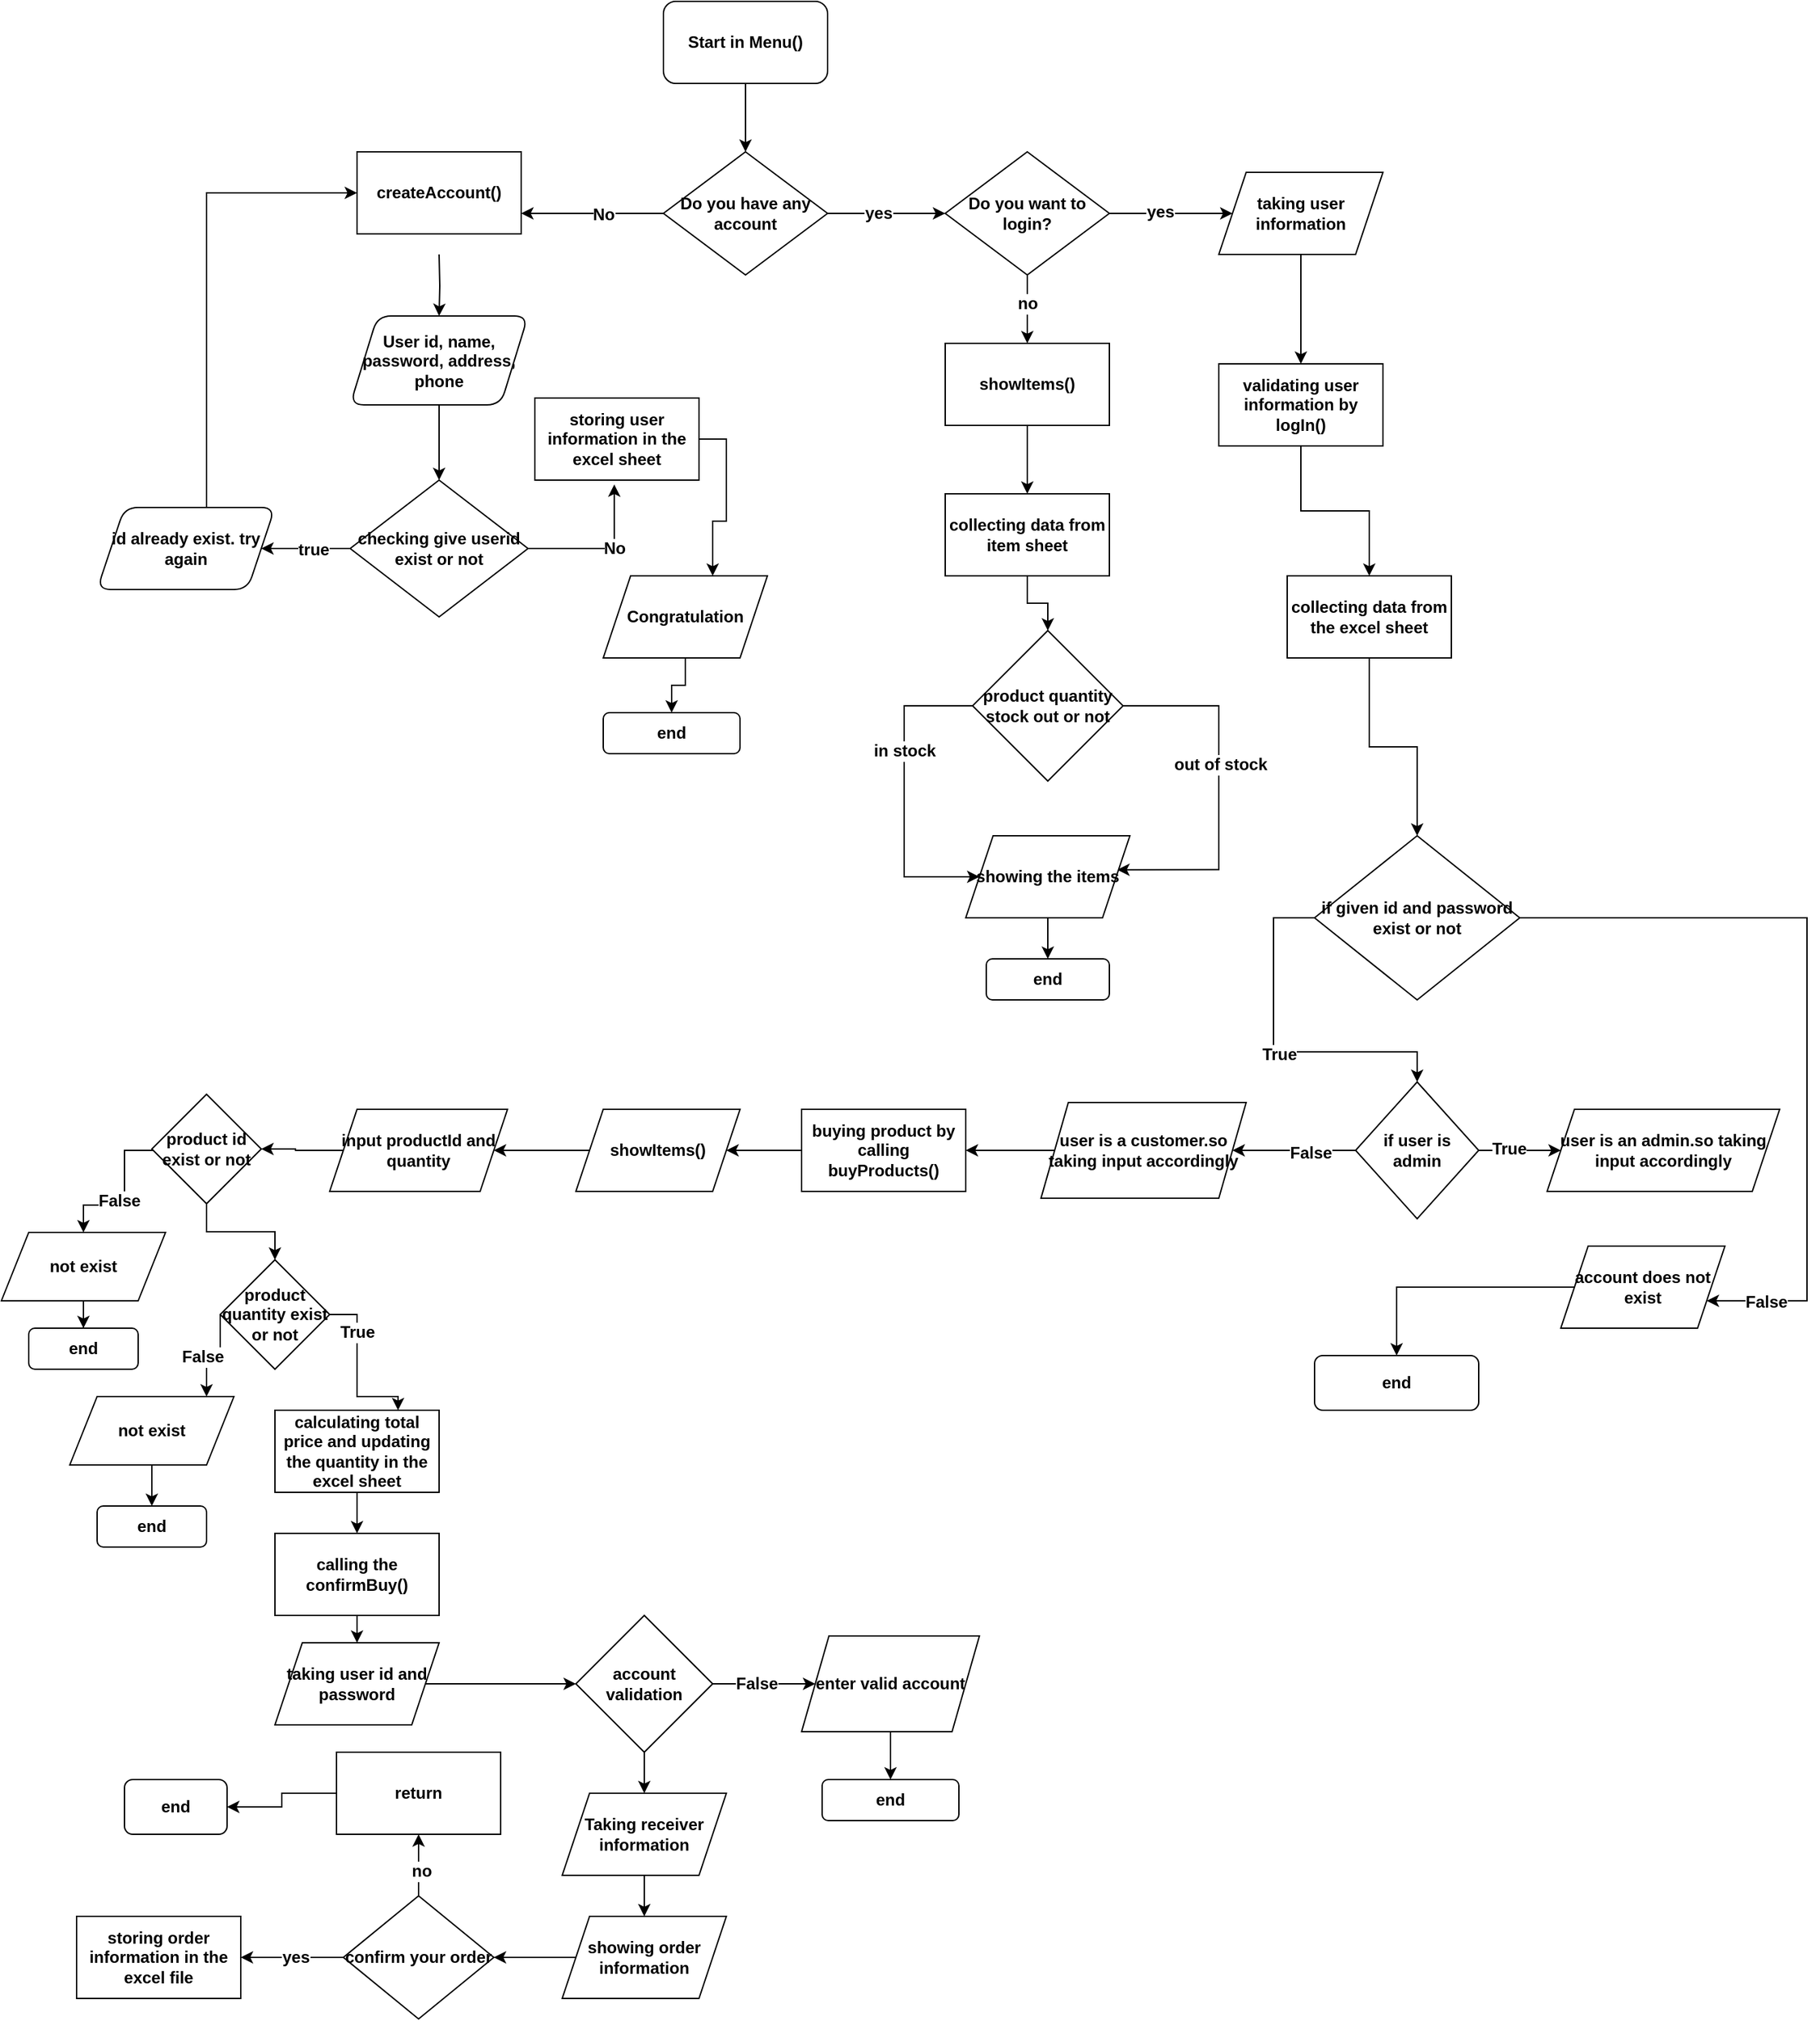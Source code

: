 <mxfile version="15.0.6" type="device" pages="2"><diagram id="9sOyfRlVA1lDXwMHi-Iw" name="Page-1"><mxGraphModel dx="1695" dy="464" grid="1" gridSize="10" guides="1" tooltips="1" connect="1" arrows="1" fold="1" page="1" pageScale="1" pageWidth="827" pageHeight="1169" math="0" shadow="0"><root><mxCell id="0"/><mxCell id="1" parent="0"/><mxCell id="qMzhP7O4vfHxItH_P9jn-2" value="" style="edgeStyle=orthogonalEdgeStyle;rounded=0;orthogonalLoop=1;jettySize=auto;html=1;fontStyle=1;fontSize=12;" parent="1" source="hJlj19PfaLuQHkhO-s_k-1" target="qMzhP7O4vfHxItH_P9jn-1" edge="1"><mxGeometry relative="1" as="geometry"/></mxCell><mxCell id="hJlj19PfaLuQHkhO-s_k-1" value="Start in Menu()" style="rounded=1;whiteSpace=wrap;html=1;fontStyle=1;fontSize=12;" parent="1" vertex="1"><mxGeometry x="354" y="60" width="120" height="60" as="geometry"/></mxCell><mxCell id="qMzhP7O4vfHxItH_P9jn-4" value="" style="edgeStyle=orthogonalEdgeStyle;rounded=0;orthogonalLoop=1;jettySize=auto;html=1;fontStyle=1;fontSize=12;" parent="1" source="qMzhP7O4vfHxItH_P9jn-1" target="qMzhP7O4vfHxItH_P9jn-25" edge="1"><mxGeometry relative="1" as="geometry"><mxPoint x="250" y="100" as="targetPoint"/><Array as="points"><mxPoint x="260" y="215"/><mxPoint x="260" y="215"/></Array></mxGeometry></mxCell><mxCell id="qMzhP7O4vfHxItH_P9jn-5" value="No" style="edgeLabel;html=1;align=center;verticalAlign=middle;resizable=0;points=[];fontStyle=1;fontSize=12;" parent="qMzhP7O4vfHxItH_P9jn-4" vertex="1" connectable="0"><mxGeometry x="-0.151" y="1" relative="1" as="geometry"><mxPoint as="offset"/></mxGeometry></mxCell><mxCell id="qMzhP7O4vfHxItH_P9jn-27" value="" style="edgeStyle=orthogonalEdgeStyle;rounded=0;orthogonalLoop=1;jettySize=auto;html=1;fontStyle=1;fontSize=12;" parent="1" source="qMzhP7O4vfHxItH_P9jn-1" target="qMzhP7O4vfHxItH_P9jn-26" edge="1"><mxGeometry relative="1" as="geometry"/></mxCell><mxCell id="qMzhP7O4vfHxItH_P9jn-31" value="yes" style="edgeLabel;html=1;align=center;verticalAlign=middle;resizable=0;points=[];fontStyle=1;fontSize=12;" parent="qMzhP7O4vfHxItH_P9jn-27" vertex="1" connectable="0"><mxGeometry x="-0.146" relative="1" as="geometry"><mxPoint as="offset"/></mxGeometry></mxCell><mxCell id="qMzhP7O4vfHxItH_P9jn-1" value="Do you have any account" style="rhombus;whiteSpace=wrap;html=1;rounded=0;fontStyle=1;fontSize=12;" parent="1" vertex="1"><mxGeometry x="354" y="170" width="120" height="90" as="geometry"/></mxCell><mxCell id="qMzhP7O4vfHxItH_P9jn-7" value="" style="edgeStyle=orthogonalEdgeStyle;rounded=0;orthogonalLoop=1;jettySize=auto;html=1;fontStyle=1;fontSize=12;" parent="1" target="qMzhP7O4vfHxItH_P9jn-6" edge="1"><mxGeometry relative="1" as="geometry"><mxPoint x="190" y="245" as="sourcePoint"/></mxGeometry></mxCell><mxCell id="qMzhP7O4vfHxItH_P9jn-9" value="" style="edgeStyle=orthogonalEdgeStyle;rounded=0;orthogonalLoop=1;jettySize=auto;html=1;fontStyle=1;fontSize=12;" parent="1" source="qMzhP7O4vfHxItH_P9jn-6" target="qMzhP7O4vfHxItH_P9jn-8" edge="1"><mxGeometry relative="1" as="geometry"/></mxCell><mxCell id="qMzhP7O4vfHxItH_P9jn-6" value="User id, name, password, address,&lt;br style=&quot;font-size: 12px;&quot;&gt;phone" style="shape=parallelogram;perimeter=parallelogramPerimeter;whiteSpace=wrap;html=1;fixedSize=1;rounded=1;fontStyle=1;fontSize=12;" parent="1" vertex="1"><mxGeometry x="125" y="290" width="130" height="65" as="geometry"/></mxCell><mxCell id="qMzhP7O4vfHxItH_P9jn-11" value="" style="edgeStyle=orthogonalEdgeStyle;rounded=0;orthogonalLoop=1;jettySize=auto;html=1;fontStyle=1;fontSize=12;" parent="1" source="qMzhP7O4vfHxItH_P9jn-8" target="qMzhP7O4vfHxItH_P9jn-10" edge="1"><mxGeometry relative="1" as="geometry"/></mxCell><mxCell id="qMzhP7O4vfHxItH_P9jn-13" value="true" style="edgeLabel;html=1;align=center;verticalAlign=middle;resizable=0;points=[];fontStyle=1;fontSize=12;" parent="qMzhP7O4vfHxItH_P9jn-11" vertex="1" connectable="0"><mxGeometry x="-0.174" y="1" relative="1" as="geometry"><mxPoint as="offset"/></mxGeometry></mxCell><mxCell id="qMzhP7O4vfHxItH_P9jn-18" value="" style="edgeStyle=orthogonalEdgeStyle;rounded=0;orthogonalLoop=1;jettySize=auto;html=1;entryX=0.484;entryY=1.053;entryDx=0;entryDy=0;entryPerimeter=0;fontStyle=1;fontSize=12;" parent="1" source="qMzhP7O4vfHxItH_P9jn-8" target="qMzhP7O4vfHxItH_P9jn-17" edge="1"><mxGeometry relative="1" as="geometry"><Array as="points"><mxPoint x="318" y="460"/></Array></mxGeometry></mxCell><mxCell id="qMzhP7O4vfHxItH_P9jn-19" value="No" style="edgeLabel;html=1;align=center;verticalAlign=middle;resizable=0;points=[];fontStyle=1;fontSize=12;" parent="qMzhP7O4vfHxItH_P9jn-18" vertex="1" connectable="0"><mxGeometry x="0.153" relative="1" as="geometry"><mxPoint as="offset"/></mxGeometry></mxCell><mxCell id="qMzhP7O4vfHxItH_P9jn-8" value="checking give userid exist or not" style="rhombus;whiteSpace=wrap;html=1;rounded=0;fontStyle=1;fontSize=12;" parent="1" vertex="1"><mxGeometry x="125" y="410" width="130" height="100" as="geometry"/></mxCell><mxCell id="qMzhP7O4vfHxItH_P9jn-12" style="edgeStyle=orthogonalEdgeStyle;rounded=0;orthogonalLoop=1;jettySize=auto;html=1;entryX=0;entryY=0.5;entryDx=0;entryDy=0;fontStyle=1;fontSize=12;" parent="1" source="qMzhP7O4vfHxItH_P9jn-10" target="qMzhP7O4vfHxItH_P9jn-25" edge="1"><mxGeometry relative="1" as="geometry"><Array as="points"><mxPoint x="20" y="200"/></Array></mxGeometry></mxCell><mxCell id="qMzhP7O4vfHxItH_P9jn-10" value="id already exist. try again" style="shape=parallelogram;perimeter=parallelogramPerimeter;whiteSpace=wrap;html=1;fixedSize=1;rounded=1;fontStyle=1;fontSize=12;" parent="1" vertex="1"><mxGeometry x="-60" y="430" width="130" height="60" as="geometry"/></mxCell><mxCell id="qMzhP7O4vfHxItH_P9jn-21" value="" style="edgeStyle=orthogonalEdgeStyle;rounded=0;orthogonalLoop=1;jettySize=auto;html=1;fontStyle=1;fontSize=12;" parent="1" source="qMzhP7O4vfHxItH_P9jn-17" target="qMzhP7O4vfHxItH_P9jn-20" edge="1"><mxGeometry relative="1" as="geometry"><Array as="points"><mxPoint x="400" y="380"/><mxPoint x="400" y="440"/><mxPoint x="390" y="440"/></Array></mxGeometry></mxCell><mxCell id="qMzhP7O4vfHxItH_P9jn-17" value="storing user information in the excel sheet" style="whiteSpace=wrap;html=1;rounded=0;fontStyle=1;fontSize=12;" parent="1" vertex="1"><mxGeometry x="260" y="350" width="120" height="60" as="geometry"/></mxCell><mxCell id="qMzhP7O4vfHxItH_P9jn-24" value="" style="edgeStyle=orthogonalEdgeStyle;rounded=0;orthogonalLoop=1;jettySize=auto;html=1;fontStyle=1;fontSize=12;" parent="1" source="qMzhP7O4vfHxItH_P9jn-20" target="qMzhP7O4vfHxItH_P9jn-23" edge="1"><mxGeometry relative="1" as="geometry"/></mxCell><mxCell id="qMzhP7O4vfHxItH_P9jn-20" value="Congratulation" style="shape=parallelogram;perimeter=parallelogramPerimeter;whiteSpace=wrap;html=1;fixedSize=1;rounded=0;fontStyle=1;fontSize=12;" parent="1" vertex="1"><mxGeometry x="310" y="480" width="120" height="60" as="geometry"/></mxCell><mxCell id="qMzhP7O4vfHxItH_P9jn-23" value="end" style="rounded=1;whiteSpace=wrap;html=1;fontStyle=1;fontSize=12;" parent="1" vertex="1"><mxGeometry x="310" y="580" width="100" height="30" as="geometry"/></mxCell><mxCell id="qMzhP7O4vfHxItH_P9jn-25" value="&lt;span style=&quot;font-size: 12px;&quot;&gt;createAccount()&lt;/span&gt;" style="rounded=0;whiteSpace=wrap;html=1;fontStyle=1;fontSize=12;" parent="1" vertex="1"><mxGeometry x="130" y="170" width="120" height="60" as="geometry"/></mxCell><mxCell id="qMzhP7O4vfHxItH_P9jn-33" value="" style="edgeStyle=orthogonalEdgeStyle;rounded=0;orthogonalLoop=1;jettySize=auto;html=1;fontStyle=1;fontSize=12;" parent="1" source="qMzhP7O4vfHxItH_P9jn-26" target="qMzhP7O4vfHxItH_P9jn-32" edge="1"><mxGeometry relative="1" as="geometry"><Array as="points"><mxPoint x="620" y="300"/><mxPoint x="620" y="300"/></Array></mxGeometry></mxCell><mxCell id="qMzhP7O4vfHxItH_P9jn-34" value="no" style="edgeLabel;html=1;align=center;verticalAlign=middle;resizable=0;points=[];fontStyle=1;fontSize=12;" parent="qMzhP7O4vfHxItH_P9jn-33" vertex="1" connectable="0"><mxGeometry x="-0.175" relative="1" as="geometry"><mxPoint as="offset"/></mxGeometry></mxCell><mxCell id="qMzhP7O4vfHxItH_P9jn-52" value="" style="edgeStyle=orthogonalEdgeStyle;rounded=0;orthogonalLoop=1;jettySize=auto;html=1;fontStyle=1;fontSize=12;" parent="1" source="qMzhP7O4vfHxItH_P9jn-26" target="qMzhP7O4vfHxItH_P9jn-51" edge="1"><mxGeometry relative="1" as="geometry"/></mxCell><mxCell id="qMzhP7O4vfHxItH_P9jn-53" value="yes" style="edgeLabel;html=1;align=center;verticalAlign=middle;resizable=0;points=[];fontStyle=1;fontSize=12;" parent="qMzhP7O4vfHxItH_P9jn-52" vertex="1" connectable="0"><mxGeometry x="-0.182" y="1" relative="1" as="geometry"><mxPoint as="offset"/></mxGeometry></mxCell><mxCell id="qMzhP7O4vfHxItH_P9jn-26" value="Do you want to login?" style="rhombus;whiteSpace=wrap;html=1;rounded=0;fontStyle=1;fontSize=12;" parent="1" vertex="1"><mxGeometry x="560" y="170" width="120" height="90" as="geometry"/></mxCell><mxCell id="qMzhP7O4vfHxItH_P9jn-36" value="" style="edgeStyle=orthogonalEdgeStyle;rounded=0;orthogonalLoop=1;jettySize=auto;html=1;fontStyle=1;fontSize=12;" parent="1" source="qMzhP7O4vfHxItH_P9jn-32" target="qMzhP7O4vfHxItH_P9jn-35" edge="1"><mxGeometry relative="1" as="geometry"/></mxCell><mxCell id="qMzhP7O4vfHxItH_P9jn-32" value="showItems()" style="whiteSpace=wrap;html=1;rounded=0;fontStyle=1;fontSize=12;" parent="1" vertex="1"><mxGeometry x="560" y="310" width="120" height="60" as="geometry"/></mxCell><mxCell id="qMzhP7O4vfHxItH_P9jn-38" value="" style="edgeStyle=orthogonalEdgeStyle;rounded=0;orthogonalLoop=1;jettySize=auto;html=1;fontStyle=1;fontSize=12;" parent="1" source="qMzhP7O4vfHxItH_P9jn-35" target="qMzhP7O4vfHxItH_P9jn-37" edge="1"><mxGeometry relative="1" as="geometry"/></mxCell><mxCell id="qMzhP7O4vfHxItH_P9jn-35" value="collecting data from item sheet" style="whiteSpace=wrap;html=1;rounded=0;fontStyle=1;fontSize=12;" parent="1" vertex="1"><mxGeometry x="560" y="420" width="120" height="60" as="geometry"/></mxCell><mxCell id="qMzhP7O4vfHxItH_P9jn-41" style="edgeStyle=orthogonalEdgeStyle;rounded=0;orthogonalLoop=1;jettySize=auto;html=1;fontStyle=1;fontSize=12;" parent="1" source="qMzhP7O4vfHxItH_P9jn-37" target="qMzhP7O4vfHxItH_P9jn-39" edge="1"><mxGeometry relative="1" as="geometry"><Array as="points"><mxPoint x="530" y="575"/><mxPoint x="530" y="700"/></Array></mxGeometry></mxCell><mxCell id="qMzhP7O4vfHxItH_P9jn-43" value="in stock" style="edgeLabel;html=1;align=center;verticalAlign=middle;resizable=0;points=[];fontStyle=1;fontSize=12;" parent="qMzhP7O4vfHxItH_P9jn-41" vertex="1" connectable="0"><mxGeometry x="-0.277" relative="1" as="geometry"><mxPoint as="offset"/></mxGeometry></mxCell><mxCell id="qMzhP7O4vfHxItH_P9jn-42" style="edgeStyle=orthogonalEdgeStyle;rounded=0;orthogonalLoop=1;jettySize=auto;html=1;entryX=0.923;entryY=0.414;entryDx=0;entryDy=0;entryPerimeter=0;fontStyle=1;fontSize=12;" parent="1" source="qMzhP7O4vfHxItH_P9jn-37" target="qMzhP7O4vfHxItH_P9jn-39" edge="1"><mxGeometry relative="1" as="geometry"><mxPoint x="700" y="710" as="targetPoint"/><Array as="points"><mxPoint x="760" y="575"/><mxPoint x="760" y="695"/></Array></mxGeometry></mxCell><mxCell id="qMzhP7O4vfHxItH_P9jn-44" value="out of stock" style="edgeLabel;html=1;align=center;verticalAlign=middle;resizable=0;points=[];fontStyle=1;fontSize=12;" parent="qMzhP7O4vfHxItH_P9jn-42" vertex="1" connectable="0"><mxGeometry x="-0.146" y="1" relative="1" as="geometry"><mxPoint as="offset"/></mxGeometry></mxCell><mxCell id="qMzhP7O4vfHxItH_P9jn-37" value="product quantity stock out or not" style="rhombus;whiteSpace=wrap;html=1;rounded=0;fontStyle=1;fontSize=12;" parent="1" vertex="1"><mxGeometry x="580" y="520" width="110" height="110" as="geometry"/></mxCell><mxCell id="qMzhP7O4vfHxItH_P9jn-46" value="" style="edgeStyle=orthogonalEdgeStyle;rounded=0;orthogonalLoop=1;jettySize=auto;html=1;fontStyle=1;fontSize=12;" parent="1" source="qMzhP7O4vfHxItH_P9jn-39" target="qMzhP7O4vfHxItH_P9jn-45" edge="1"><mxGeometry relative="1" as="geometry"/></mxCell><mxCell id="qMzhP7O4vfHxItH_P9jn-39" value="showing the items" style="shape=parallelogram;perimeter=parallelogramPerimeter;whiteSpace=wrap;html=1;fixedSize=1;rounded=0;fontStyle=1;fontSize=12;" parent="1" vertex="1"><mxGeometry x="575" y="670" width="120" height="60" as="geometry"/></mxCell><mxCell id="qMzhP7O4vfHxItH_P9jn-45" value="end" style="rounded=1;whiteSpace=wrap;html=1;fontStyle=1;fontSize=12;" parent="1" vertex="1"><mxGeometry x="590" y="760" width="90" height="30" as="geometry"/></mxCell><mxCell id="qMzhP7O4vfHxItH_P9jn-57" value="" style="edgeStyle=orthogonalEdgeStyle;rounded=0;orthogonalLoop=1;jettySize=auto;html=1;fontStyle=1;fontSize=12;" parent="1" source="qMzhP7O4vfHxItH_P9jn-51" target="qMzhP7O4vfHxItH_P9jn-56" edge="1"><mxGeometry relative="1" as="geometry"/></mxCell><mxCell id="qMzhP7O4vfHxItH_P9jn-51" value="taking user information" style="shape=parallelogram;perimeter=parallelogramPerimeter;whiteSpace=wrap;html=1;fixedSize=1;rounded=0;fontStyle=1;fontSize=12;" parent="1" vertex="1"><mxGeometry x="760" y="185" width="120" height="60" as="geometry"/></mxCell><mxCell id="qMzhP7O4vfHxItH_P9jn-59" value="" style="edgeStyle=orthogonalEdgeStyle;rounded=0;orthogonalLoop=1;jettySize=auto;html=1;fontStyle=1;fontSize=12;" parent="1" source="qMzhP7O4vfHxItH_P9jn-56" target="qMzhP7O4vfHxItH_P9jn-58" edge="1"><mxGeometry relative="1" as="geometry"/></mxCell><mxCell id="qMzhP7O4vfHxItH_P9jn-56" value="validating user information by logIn()" style="whiteSpace=wrap;html=1;rounded=0;fontStyle=1;fontSize=12;" parent="1" vertex="1"><mxGeometry x="760" y="325" width="120" height="60" as="geometry"/></mxCell><mxCell id="qMzhP7O4vfHxItH_P9jn-61" value="" style="edgeStyle=orthogonalEdgeStyle;rounded=0;orthogonalLoop=1;jettySize=auto;html=1;fontStyle=1;fontSize=12;" parent="1" source="qMzhP7O4vfHxItH_P9jn-58" target="qMzhP7O4vfHxItH_P9jn-60" edge="1"><mxGeometry relative="1" as="geometry"/></mxCell><mxCell id="qMzhP7O4vfHxItH_P9jn-58" value="collecting data from the excel sheet" style="rounded=0;whiteSpace=wrap;html=1;fontStyle=1;fontSize=12;" parent="1" vertex="1"><mxGeometry x="810" y="480" width="120" height="60" as="geometry"/></mxCell><mxCell id="qMzhP7O4vfHxItH_P9jn-63" style="edgeStyle=orthogonalEdgeStyle;rounded=0;orthogonalLoop=1;jettySize=auto;html=1;entryX=0.5;entryY=0;entryDx=0;entryDy=0;fontStyle=1;fontSize=12;" parent="1" source="qMzhP7O4vfHxItH_P9jn-60" target="qMzhP7O4vfHxItH_P9jn-71" edge="1"><mxGeometry relative="1" as="geometry"><mxPoint x="905" y="910" as="targetPoint"/><Array as="points"><mxPoint x="800" y="730"/><mxPoint x="800" y="828"/><mxPoint x="905" y="828"/></Array></mxGeometry></mxCell><mxCell id="qMzhP7O4vfHxItH_P9jn-64" value="True" style="edgeLabel;html=1;align=center;verticalAlign=middle;resizable=0;points=[];fontStyle=1;fontSize=12;" parent="qMzhP7O4vfHxItH_P9jn-63" vertex="1" connectable="0"><mxGeometry x="0.035" y="-2" relative="1" as="geometry"><mxPoint as="offset"/></mxGeometry></mxCell><mxCell id="qMzhP7O4vfHxItH_P9jn-82" style="edgeStyle=orthogonalEdgeStyle;rounded=0;orthogonalLoop=1;jettySize=auto;html=1;fontStyle=1;fontSize=12;" parent="1" source="qMzhP7O4vfHxItH_P9jn-60" target="qMzhP7O4vfHxItH_P9jn-79" edge="1"><mxGeometry relative="1" as="geometry"><mxPoint x="1190" y="1010" as="targetPoint"/><Array as="points"><mxPoint x="1190" y="730"/><mxPoint x="1190" y="1010"/></Array></mxGeometry></mxCell><mxCell id="qMzhP7O4vfHxItH_P9jn-83" value="False" style="edgeLabel;html=1;align=center;verticalAlign=middle;resizable=0;points=[];fontStyle=1;fontSize=12;" parent="qMzhP7O4vfHxItH_P9jn-82" vertex="1" connectable="0"><mxGeometry x="0.847" y="1" relative="1" as="geometry"><mxPoint as="offset"/></mxGeometry></mxCell><mxCell id="qMzhP7O4vfHxItH_P9jn-60" value="if given id and password exist or not" style="rhombus;whiteSpace=wrap;html=1;rounded=0;fontStyle=1;fontSize=12;" parent="1" vertex="1"><mxGeometry x="830" y="670" width="150" height="120" as="geometry"/></mxCell><mxCell id="qMzhP7O4vfHxItH_P9jn-74" value="" style="edgeStyle=orthogonalEdgeStyle;rounded=0;orthogonalLoop=1;jettySize=auto;html=1;fontStyle=1;fontSize=12;" parent="1" source="qMzhP7O4vfHxItH_P9jn-71" target="qMzhP7O4vfHxItH_P9jn-73" edge="1"><mxGeometry relative="1" as="geometry"/></mxCell><mxCell id="qMzhP7O4vfHxItH_P9jn-75" value="False" style="edgeLabel;html=1;align=center;verticalAlign=middle;resizable=0;points=[];fontStyle=1;fontSize=12;" parent="qMzhP7O4vfHxItH_P9jn-74" vertex="1" connectable="0"><mxGeometry x="-0.261" y="2" relative="1" as="geometry"><mxPoint as="offset"/></mxGeometry></mxCell><mxCell id="qMzhP7O4vfHxItH_P9jn-77" value="" style="edgeStyle=orthogonalEdgeStyle;rounded=0;orthogonalLoop=1;jettySize=auto;html=1;fontStyle=1;fontSize=12;" parent="1" source="qMzhP7O4vfHxItH_P9jn-71" target="qMzhP7O4vfHxItH_P9jn-76" edge="1"><mxGeometry relative="1" as="geometry"/></mxCell><mxCell id="qMzhP7O4vfHxItH_P9jn-78" value="True" style="edgeLabel;html=1;align=center;verticalAlign=middle;resizable=0;points=[];fontStyle=1;fontSize=12;" parent="qMzhP7O4vfHxItH_P9jn-77" vertex="1" connectable="0"><mxGeometry x="-0.288" y="1" relative="1" as="geometry"><mxPoint as="offset"/></mxGeometry></mxCell><mxCell id="qMzhP7O4vfHxItH_P9jn-71" value="if user is admin" style="rhombus;whiteSpace=wrap;html=1;rounded=0;fontStyle=1;fontSize=12;" parent="1" vertex="1"><mxGeometry x="860" y="850" width="90" height="100" as="geometry"/></mxCell><mxCell id="qMzhP7O4vfHxItH_P9jn-85" value="" style="edgeStyle=orthogonalEdgeStyle;rounded=0;orthogonalLoop=1;jettySize=auto;html=1;fontStyle=1;fontSize=12;" parent="1" source="qMzhP7O4vfHxItH_P9jn-73" target="qMzhP7O4vfHxItH_P9jn-84" edge="1"><mxGeometry relative="1" as="geometry"/></mxCell><mxCell id="qMzhP7O4vfHxItH_P9jn-73" value="user is a customer.so taking input accordingly" style="shape=parallelogram;perimeter=parallelogramPerimeter;whiteSpace=wrap;html=1;fixedSize=1;rounded=0;fontStyle=1;fontSize=12;" parent="1" vertex="1"><mxGeometry x="630" y="865" width="150" height="70" as="geometry"/></mxCell><mxCell id="qMzhP7O4vfHxItH_P9jn-76" value="user is an admin.so taking input accordingly" style="shape=parallelogram;perimeter=parallelogramPerimeter;whiteSpace=wrap;html=1;fixedSize=1;rounded=0;fontStyle=1;fontSize=12;" parent="1" vertex="1"><mxGeometry x="1000" y="870" width="170" height="60" as="geometry"/></mxCell><mxCell id="qMzhP7O4vfHxItH_P9jn-81" value="" style="edgeStyle=orthogonalEdgeStyle;rounded=0;orthogonalLoop=1;jettySize=auto;html=1;fontStyle=1;fontSize=12;" parent="1" source="qMzhP7O4vfHxItH_P9jn-79" target="qMzhP7O4vfHxItH_P9jn-80" edge="1"><mxGeometry relative="1" as="geometry"/></mxCell><mxCell id="qMzhP7O4vfHxItH_P9jn-79" value="account does not exist" style="shape=parallelogram;perimeter=parallelogramPerimeter;whiteSpace=wrap;html=1;fixedSize=1;rounded=0;fontStyle=1;fontSize=12;" parent="1" vertex="1"><mxGeometry x="1010" y="970" width="120" height="60" as="geometry"/></mxCell><mxCell id="qMzhP7O4vfHxItH_P9jn-80" value="end" style="whiteSpace=wrap;html=1;rounded=1;fontStyle=1;fontSize=12;" parent="1" vertex="1"><mxGeometry x="830" y="1050" width="120" height="40" as="geometry"/></mxCell><mxCell id="qMzhP7O4vfHxItH_P9jn-87" value="" style="edgeStyle=orthogonalEdgeStyle;rounded=0;orthogonalLoop=1;jettySize=auto;html=1;fontStyle=1;fontSize=12;" parent="1" source="qMzhP7O4vfHxItH_P9jn-84" target="qMzhP7O4vfHxItH_P9jn-86" edge="1"><mxGeometry relative="1" as="geometry"/></mxCell><mxCell id="qMzhP7O4vfHxItH_P9jn-84" value="buying product by calling buyProducts()" style="rounded=0;whiteSpace=wrap;html=1;fontStyle=1;fontSize=12;" parent="1" vertex="1"><mxGeometry x="455" y="870" width="120" height="60" as="geometry"/></mxCell><mxCell id="qMzhP7O4vfHxItH_P9jn-89" value="" style="edgeStyle=orthogonalEdgeStyle;rounded=0;orthogonalLoop=1;jettySize=auto;html=1;fontStyle=1;fontSize=12;" parent="1" source="qMzhP7O4vfHxItH_P9jn-86" target="qMzhP7O4vfHxItH_P9jn-88" edge="1"><mxGeometry relative="1" as="geometry"/></mxCell><mxCell id="qMzhP7O4vfHxItH_P9jn-86" value="showItems()" style="shape=parallelogram;perimeter=parallelogramPerimeter;whiteSpace=wrap;html=1;fixedSize=1;rounded=0;fontStyle=1;fontSize=12;" parent="1" vertex="1"><mxGeometry x="290" y="870" width="120" height="60" as="geometry"/></mxCell><mxCell id="qMzhP7O4vfHxItH_P9jn-91" value="" style="edgeStyle=orthogonalEdgeStyle;rounded=0;orthogonalLoop=1;jettySize=auto;html=1;fontStyle=1;fontSize=12;" parent="1" source="qMzhP7O4vfHxItH_P9jn-88" target="qMzhP7O4vfHxItH_P9jn-90" edge="1"><mxGeometry relative="1" as="geometry"/></mxCell><mxCell id="qMzhP7O4vfHxItH_P9jn-88" value="input productId and quantity" style="shape=parallelogram;perimeter=parallelogramPerimeter;whiteSpace=wrap;html=1;fixedSize=1;rounded=0;fontStyle=1;fontSize=12;" parent="1" vertex="1"><mxGeometry x="110" y="870" width="130" height="60" as="geometry"/></mxCell><mxCell id="qMzhP7O4vfHxItH_P9jn-93" value="" style="edgeStyle=orthogonalEdgeStyle;rounded=0;orthogonalLoop=1;jettySize=auto;html=1;fontStyle=1;fontSize=12;" parent="1" source="qMzhP7O4vfHxItH_P9jn-90" target="qMzhP7O4vfHxItH_P9jn-92" edge="1"><mxGeometry relative="1" as="geometry"><Array as="points"><mxPoint x="-40" y="900"/><mxPoint x="-40" y="940"/><mxPoint x="-70" y="940"/></Array></mxGeometry></mxCell><mxCell id="qMzhP7O4vfHxItH_P9jn-94" value="False" style="edgeLabel;html=1;align=center;verticalAlign=middle;resizable=0;points=[];fontStyle=1;fontSize=12;" parent="qMzhP7O4vfHxItH_P9jn-93" vertex="1" connectable="0"><mxGeometry x="0.167" y="-3" relative="1" as="geometry"><mxPoint as="offset"/></mxGeometry></mxCell><mxCell id="qMzhP7O4vfHxItH_P9jn-98" value="" style="edgeStyle=orthogonalEdgeStyle;rounded=0;orthogonalLoop=1;jettySize=auto;html=1;fontStyle=1;fontSize=12;" parent="1" source="qMzhP7O4vfHxItH_P9jn-90" target="qMzhP7O4vfHxItH_P9jn-97" edge="1"><mxGeometry relative="1" as="geometry"/></mxCell><mxCell id="qMzhP7O4vfHxItH_P9jn-90" value="product id exist or not" style="rhombus;whiteSpace=wrap;html=1;rounded=0;fontStyle=1;fontSize=12;" parent="1" vertex="1"><mxGeometry x="-20" y="859" width="80" height="80" as="geometry"/></mxCell><mxCell id="qMzhP7O4vfHxItH_P9jn-96" style="edgeStyle=orthogonalEdgeStyle;rounded=0;orthogonalLoop=1;jettySize=auto;html=1;entryX=0.5;entryY=0;entryDx=0;entryDy=0;fontStyle=1;fontSize=12;" parent="1" source="qMzhP7O4vfHxItH_P9jn-92" target="qMzhP7O4vfHxItH_P9jn-95" edge="1"><mxGeometry relative="1" as="geometry"/></mxCell><mxCell id="qMzhP7O4vfHxItH_P9jn-92" value="not exist" style="shape=parallelogram;perimeter=parallelogramPerimeter;whiteSpace=wrap;html=1;fixedSize=1;rounded=0;fontStyle=1;fontSize=12;" parent="1" vertex="1"><mxGeometry x="-130" y="960" width="120" height="50" as="geometry"/></mxCell><mxCell id="qMzhP7O4vfHxItH_P9jn-95" value="end" style="rounded=1;whiteSpace=wrap;html=1;fontStyle=1;fontSize=12;" parent="1" vertex="1"><mxGeometry x="-110" y="1030" width="80" height="30" as="geometry"/></mxCell><mxCell id="qMzhP7O4vfHxItH_P9jn-105" value="" style="edgeStyle=orthogonalEdgeStyle;rounded=0;orthogonalLoop=1;jettySize=auto;html=1;fontStyle=1;fontSize=12;" parent="1" source="qMzhP7O4vfHxItH_P9jn-97" target="qMzhP7O4vfHxItH_P9jn-104" edge="1"><mxGeometry relative="1" as="geometry"><Array as="points"><mxPoint x="130" y="1020"/><mxPoint x="130" y="1080"/><mxPoint x="160" y="1080"/></Array></mxGeometry></mxCell><mxCell id="qMzhP7O4vfHxItH_P9jn-107" value="True" style="edgeLabel;html=1;align=center;verticalAlign=middle;resizable=0;points=[];fontStyle=1;fontSize=12;" parent="qMzhP7O4vfHxItH_P9jn-105" vertex="1" connectable="0"><mxGeometry x="-0.455" relative="1" as="geometry"><mxPoint as="offset"/></mxGeometry></mxCell><mxCell id="qMzhP7O4vfHxItH_P9jn-97" value="product quantity exist or not" style="rhombus;whiteSpace=wrap;html=1;rounded=0;fontStyle=1;fontSize=12;" parent="1" vertex="1"><mxGeometry x="30" y="980" width="80" height="80" as="geometry"/></mxCell><mxCell id="qMzhP7O4vfHxItH_P9jn-99" value="" style="edgeStyle=orthogonalEdgeStyle;rounded=0;orthogonalLoop=1;jettySize=auto;html=1;exitX=0;exitY=0.5;exitDx=0;exitDy=0;fontStyle=1;fontSize=12;" parent="1" source="qMzhP7O4vfHxItH_P9jn-97" target="qMzhP7O4vfHxItH_P9jn-101" edge="1"><mxGeometry relative="1" as="geometry"><mxPoint x="41" y="1050" as="sourcePoint"/><Array as="points"><mxPoint x="30" y="1050"/><mxPoint x="20" y="1050"/><mxPoint x="20" y="1090"/><mxPoint x="-10" y="1090"/></Array></mxGeometry></mxCell><mxCell id="qMzhP7O4vfHxItH_P9jn-100" value="False" style="edgeLabel;html=1;align=center;verticalAlign=middle;resizable=0;points=[];fontStyle=1;fontSize=12;" parent="qMzhP7O4vfHxItH_P9jn-99" vertex="1" connectable="0"><mxGeometry x="0.167" y="-3" relative="1" as="geometry"><mxPoint as="offset"/></mxGeometry></mxCell><mxCell id="qMzhP7O4vfHxItH_P9jn-103" style="edgeStyle=orthogonalEdgeStyle;rounded=0;orthogonalLoop=1;jettySize=auto;html=1;entryX=0.5;entryY=0;entryDx=0;entryDy=0;fontStyle=1;fontSize=12;" parent="1" source="qMzhP7O4vfHxItH_P9jn-101" target="qMzhP7O4vfHxItH_P9jn-102" edge="1"><mxGeometry relative="1" as="geometry"/></mxCell><mxCell id="qMzhP7O4vfHxItH_P9jn-101" value="not exist" style="shape=parallelogram;perimeter=parallelogramPerimeter;whiteSpace=wrap;html=1;fixedSize=1;rounded=0;fontStyle=1;fontSize=12;" parent="1" vertex="1"><mxGeometry x="-80" y="1080" width="120" height="50" as="geometry"/></mxCell><mxCell id="qMzhP7O4vfHxItH_P9jn-102" value="end" style="rounded=1;whiteSpace=wrap;html=1;fontStyle=1;fontSize=12;" parent="1" vertex="1"><mxGeometry x="-60" y="1160" width="80" height="30" as="geometry"/></mxCell><mxCell id="qMzhP7O4vfHxItH_P9jn-109" value="" style="edgeStyle=orthogonalEdgeStyle;rounded=0;orthogonalLoop=1;jettySize=auto;html=1;fontStyle=1;fontSize=12;" parent="1" source="qMzhP7O4vfHxItH_P9jn-104" target="qMzhP7O4vfHxItH_P9jn-108" edge="1"><mxGeometry relative="1" as="geometry"/></mxCell><mxCell id="qMzhP7O4vfHxItH_P9jn-104" value="calculating total price and updating the quantity in the excel sheet" style="rounded=0;whiteSpace=wrap;html=1;fontStyle=1;fontSize=12;" parent="1" vertex="1"><mxGeometry x="70" y="1090" width="120" height="60" as="geometry"/></mxCell><mxCell id="qMzhP7O4vfHxItH_P9jn-111" value="" style="edgeStyle=orthogonalEdgeStyle;rounded=0;orthogonalLoop=1;jettySize=auto;html=1;fontStyle=1;fontSize=12;" parent="1" source="qMzhP7O4vfHxItH_P9jn-108" target="qMzhP7O4vfHxItH_P9jn-110" edge="1"><mxGeometry relative="1" as="geometry"/></mxCell><mxCell id="qMzhP7O4vfHxItH_P9jn-108" value="calling the confirmBuy()" style="whiteSpace=wrap;html=1;rounded=0;fontStyle=1;fontSize=12;" parent="1" vertex="1"><mxGeometry x="70" y="1180" width="120" height="60" as="geometry"/></mxCell><mxCell id="qMzhP7O4vfHxItH_P9jn-113" value="" style="edgeStyle=orthogonalEdgeStyle;rounded=0;orthogonalLoop=1;jettySize=auto;html=1;fontStyle=1;fontSize=12;" parent="1" source="qMzhP7O4vfHxItH_P9jn-110" target="qMzhP7O4vfHxItH_P9jn-112" edge="1"><mxGeometry relative="1" as="geometry"/></mxCell><mxCell id="qMzhP7O4vfHxItH_P9jn-110" value="taking user id and password" style="shape=parallelogram;perimeter=parallelogramPerimeter;whiteSpace=wrap;html=1;fixedSize=1;rounded=0;fontStyle=1;fontSize=12;" parent="1" vertex="1"><mxGeometry x="70" y="1260" width="120" height="60" as="geometry"/></mxCell><mxCell id="qMzhP7O4vfHxItH_P9jn-115" value="" style="edgeStyle=orthogonalEdgeStyle;rounded=0;orthogonalLoop=1;jettySize=auto;html=1;fontStyle=1;fontSize=12;" parent="1" source="qMzhP7O4vfHxItH_P9jn-112" target="qMzhP7O4vfHxItH_P9jn-114" edge="1"><mxGeometry relative="1" as="geometry"><Array as="points"><mxPoint x="430" y="1290"/><mxPoint x="430" y="1290"/></Array></mxGeometry></mxCell><mxCell id="qMzhP7O4vfHxItH_P9jn-118" value="False" style="edgeLabel;html=1;align=center;verticalAlign=middle;resizable=0;points=[];fontStyle=1;fontSize=12;" parent="qMzhP7O4vfHxItH_P9jn-115" vertex="1" connectable="0"><mxGeometry x="-0.153" relative="1" as="geometry"><mxPoint as="offset"/></mxGeometry></mxCell><mxCell id="qMzhP7O4vfHxItH_P9jn-122" value="" style="edgeStyle=orthogonalEdgeStyle;rounded=0;orthogonalLoop=1;jettySize=auto;html=1;fontStyle=1;fontSize=12;" parent="1" source="qMzhP7O4vfHxItH_P9jn-112" target="qMzhP7O4vfHxItH_P9jn-121" edge="1"><mxGeometry relative="1" as="geometry"/></mxCell><mxCell id="qMzhP7O4vfHxItH_P9jn-112" value="account validation" style="rhombus;whiteSpace=wrap;html=1;rounded=0;fontStyle=1;fontSize=12;" parent="1" vertex="1"><mxGeometry x="290" y="1240" width="100" height="100" as="geometry"/></mxCell><mxCell id="qMzhP7O4vfHxItH_P9jn-117" value="" style="edgeStyle=orthogonalEdgeStyle;rounded=0;orthogonalLoop=1;jettySize=auto;html=1;fontStyle=1;fontSize=12;" parent="1" source="qMzhP7O4vfHxItH_P9jn-114" target="qMzhP7O4vfHxItH_P9jn-116" edge="1"><mxGeometry relative="1" as="geometry"/></mxCell><mxCell id="qMzhP7O4vfHxItH_P9jn-114" value="enter valid account" style="shape=parallelogram;perimeter=parallelogramPerimeter;whiteSpace=wrap;html=1;fixedSize=1;rounded=0;fontStyle=1;fontSize=12;" parent="1" vertex="1"><mxGeometry x="455" y="1255" width="130" height="70" as="geometry"/></mxCell><mxCell id="qMzhP7O4vfHxItH_P9jn-116" value="end" style="whiteSpace=wrap;html=1;rounded=1;fontStyle=1;fontSize=12;" parent="1" vertex="1"><mxGeometry x="470" y="1360" width="100" height="30" as="geometry"/></mxCell><mxCell id="qMzhP7O4vfHxItH_P9jn-124" value="" style="edgeStyle=orthogonalEdgeStyle;rounded=0;orthogonalLoop=1;jettySize=auto;html=1;fontStyle=1;fontSize=12;" parent="1" source="qMzhP7O4vfHxItH_P9jn-121" target="qMzhP7O4vfHxItH_P9jn-123" edge="1"><mxGeometry relative="1" as="geometry"/></mxCell><mxCell id="qMzhP7O4vfHxItH_P9jn-121" value="Taking receiver information" style="shape=parallelogram;perimeter=parallelogramPerimeter;whiteSpace=wrap;html=1;fixedSize=1;rounded=0;fontStyle=1;fontSize=12;" parent="1" vertex="1"><mxGeometry x="280" y="1370" width="120" height="60" as="geometry"/></mxCell><mxCell id="qMzhP7O4vfHxItH_P9jn-126" value="" style="edgeStyle=orthogonalEdgeStyle;rounded=0;orthogonalLoop=1;jettySize=auto;html=1;fontStyle=1;fontSize=12;" parent="1" source="qMzhP7O4vfHxItH_P9jn-123" target="qMzhP7O4vfHxItH_P9jn-125" edge="1"><mxGeometry relative="1" as="geometry"/></mxCell><mxCell id="qMzhP7O4vfHxItH_P9jn-123" value="showing order information" style="shape=parallelogram;perimeter=parallelogramPerimeter;whiteSpace=wrap;html=1;fixedSize=1;rounded=0;fontStyle=1;fontSize=12;" parent="1" vertex="1"><mxGeometry x="280" y="1460" width="120" height="60" as="geometry"/></mxCell><mxCell id="qMzhP7O4vfHxItH_P9jn-128" value="" style="edgeStyle=orthogonalEdgeStyle;rounded=0;orthogonalLoop=1;jettySize=auto;html=1;fontStyle=1;fontSize=12;" parent="1" source="qMzhP7O4vfHxItH_P9jn-125" target="qMzhP7O4vfHxItH_P9jn-127" edge="1"><mxGeometry relative="1" as="geometry"/></mxCell><mxCell id="qMzhP7O4vfHxItH_P9jn-129" value="yes" style="edgeLabel;html=1;align=center;verticalAlign=middle;resizable=0;points=[];fontStyle=1;fontSize=12;" parent="qMzhP7O4vfHxItH_P9jn-128" vertex="1" connectable="0"><mxGeometry x="-0.066" relative="1" as="geometry"><mxPoint as="offset"/></mxGeometry></mxCell><mxCell id="qMzhP7O4vfHxItH_P9jn-131" value="" style="edgeStyle=orthogonalEdgeStyle;rounded=0;orthogonalLoop=1;jettySize=auto;html=1;fontStyle=1;fontSize=12;" parent="1" source="qMzhP7O4vfHxItH_P9jn-125" target="qMzhP7O4vfHxItH_P9jn-130" edge="1"><mxGeometry relative="1" as="geometry"/></mxCell><mxCell id="qMzhP7O4vfHxItH_P9jn-132" value="no" style="edgeLabel;html=1;align=center;verticalAlign=middle;resizable=0;points=[];fontStyle=1;fontSize=12;" parent="qMzhP7O4vfHxItH_P9jn-131" vertex="1" connectable="0"><mxGeometry x="-0.211" y="-2" relative="1" as="geometry"><mxPoint as="offset"/></mxGeometry></mxCell><mxCell id="qMzhP7O4vfHxItH_P9jn-125" value="confirm your order" style="rhombus;whiteSpace=wrap;html=1;rounded=0;fontStyle=1;fontSize=12;" parent="1" vertex="1"><mxGeometry x="120" y="1445" width="110" height="90" as="geometry"/></mxCell><mxCell id="qMzhP7O4vfHxItH_P9jn-127" value="storing order information in the excel file" style="rounded=0;whiteSpace=wrap;html=1;fontStyle=1;fontSize=12;" parent="1" vertex="1"><mxGeometry x="-75" y="1460" width="120" height="60" as="geometry"/></mxCell><mxCell id="qMzhP7O4vfHxItH_P9jn-134" value="" style="edgeStyle=orthogonalEdgeStyle;rounded=0;orthogonalLoop=1;jettySize=auto;html=1;fontStyle=1;fontSize=12;" parent="1" source="qMzhP7O4vfHxItH_P9jn-130" target="qMzhP7O4vfHxItH_P9jn-133" edge="1"><mxGeometry relative="1" as="geometry"/></mxCell><mxCell id="qMzhP7O4vfHxItH_P9jn-130" value="return" style="rounded=0;whiteSpace=wrap;html=1;fontStyle=1;fontSize=12;" parent="1" vertex="1"><mxGeometry x="115" y="1340" width="120" height="60" as="geometry"/></mxCell><mxCell id="qMzhP7O4vfHxItH_P9jn-133" value="end" style="rounded=1;whiteSpace=wrap;html=1;fontStyle=1;fontSize=12;" parent="1" vertex="1"><mxGeometry x="-40" y="1360" width="75" height="40" as="geometry"/></mxCell></root></mxGraphModel></diagram><diagram id="vT-MA7Mj9pZno8Xu4RZH" name="Page-2"><mxGraphModel dx="2274" dy="773" grid="1" gridSize="10" guides="1" tooltips="1" connect="1" arrows="1" fold="1" page="1" pageScale="1" pageWidth="827" pageHeight="1169" math="0" shadow="0"><root><mxCell id="69_aH550hCkWRTvKQWex-0"/><mxCell id="69_aH550hCkWRTvKQWex-1" parent="69_aH550hCkWRTvKQWex-0"/><mxCell id="9Uy7GssCdQEMe2X7OZ27-0" value="" style="edgeStyle=orthogonalEdgeStyle;rounded=0;orthogonalLoop=1;jettySize=auto;html=1;fontStyle=1" parent="69_aH550hCkWRTvKQWex-1" source="9Uy7GssCdQEMe2X7OZ27-1" target="9Uy7GssCdQEMe2X7OZ27-4" edge="1"><mxGeometry relative="1" as="geometry"/></mxCell><mxCell id="9Uy7GssCdQEMe2X7OZ27-1" value="collecting data from the excel sheet" style="rounded=0;whiteSpace=wrap;html=1;fontStyle=1" parent="69_aH550hCkWRTvKQWex-1" vertex="1"><mxGeometry x="202" y="150" width="120" height="60" as="geometry"/></mxCell><mxCell id="9Uy7GssCdQEMe2X7OZ27-2" style="edgeStyle=orthogonalEdgeStyle;rounded=0;orthogonalLoop=1;jettySize=auto;html=1;entryX=0.5;entryY=0;entryDx=0;entryDy=0;fontStyle=1" parent="69_aH550hCkWRTvKQWex-1" source="9Uy7GssCdQEMe2X7OZ27-4" target="9Uy7GssCdQEMe2X7OZ27-8" edge="1"><mxGeometry relative="1" as="geometry"><mxPoint x="265" y="580" as="targetPoint"/><Array as="points"><mxPoint x="262" y="400"/><mxPoint x="265" y="400"/><mxPoint x="265" y="420"/></Array></mxGeometry></mxCell><mxCell id="9Uy7GssCdQEMe2X7OZ27-3" value="True" style="edgeLabel;html=1;align=center;verticalAlign=middle;resizable=0;points=[];fontStyle=1" parent="9Uy7GssCdQEMe2X7OZ27-2" vertex="1" connectable="0"><mxGeometry x="0.035" y="-2" relative="1" as="geometry"><mxPoint as="offset"/></mxGeometry></mxCell><mxCell id="9Uy7GssCdQEMe2X7OZ27-4" value="if given id and password exist or not" style="rhombus;whiteSpace=wrap;html=1;rounded=0;fontStyle=1" parent="69_aH550hCkWRTvKQWex-1" vertex="1"><mxGeometry x="187" y="250" width="150" height="120" as="geometry"/></mxCell><mxCell id="9Uy7GssCdQEMe2X7OZ27-6" value="" style="edgeStyle=orthogonalEdgeStyle;rounded=0;orthogonalLoop=1;jettySize=auto;html=1;fontStyle=1" parent="69_aH550hCkWRTvKQWex-1" source="9Uy7GssCdQEMe2X7OZ27-8" target="9Uy7GssCdQEMe2X7OZ27-9" edge="1"><mxGeometry relative="1" as="geometry"/></mxCell><mxCell id="9Uy7GssCdQEMe2X7OZ27-7" value="True" style="edgeLabel;html=1;align=center;verticalAlign=middle;resizable=0;points=[];fontStyle=1" parent="9Uy7GssCdQEMe2X7OZ27-6" vertex="1" connectable="0"><mxGeometry x="-0.288" y="1" relative="1" as="geometry"><mxPoint as="offset"/></mxGeometry></mxCell><mxCell id="3Er9Q25-paU9m8L-XNam-12" value="" style="edgeStyle=orthogonalEdgeStyle;rounded=0;orthogonalLoop=1;jettySize=auto;html=1;entryX=1;entryY=0.5;entryDx=0;entryDy=0;fontStyle=1" parent="69_aH550hCkWRTvKQWex-1" source="9Uy7GssCdQEMe2X7OZ27-8" target="3Er9Q25-paU9m8L-XNam-16" edge="1"><mxGeometry relative="1" as="geometry"><mxPoint x="137" y="480" as="targetPoint"/></mxGeometry></mxCell><mxCell id="3Er9Q25-paU9m8L-XNam-13" value="False" style="edgeLabel;html=1;align=center;verticalAlign=middle;resizable=0;points=[];fontStyle=1" parent="3Er9Q25-paU9m8L-XNam-12" vertex="1" connectable="0"><mxGeometry x="-0.193" y="3" relative="1" as="geometry"><mxPoint as="offset"/></mxGeometry></mxCell><mxCell id="9Uy7GssCdQEMe2X7OZ27-8" value="if user is admin" style="rhombus;whiteSpace=wrap;html=1;rounded=0;fontStyle=1" parent="69_aH550hCkWRTvKQWex-1" vertex="1"><mxGeometry x="217" y="430" width="90" height="100" as="geometry"/></mxCell><mxCell id="3Er9Q25-paU9m8L-XNam-1" value="" style="edgeStyle=orthogonalEdgeStyle;rounded=0;orthogonalLoop=1;jettySize=auto;html=1;fontStyle=1" parent="69_aH550hCkWRTvKQWex-1" source="9Uy7GssCdQEMe2X7OZ27-9" target="3Er9Q25-paU9m8L-XNam-0" edge="1"><mxGeometry relative="1" as="geometry"/></mxCell><mxCell id="9Uy7GssCdQEMe2X7OZ27-9" value="user is an admin.so taking input accordingly" style="shape=parallelogram;perimeter=parallelogramPerimeter;whiteSpace=wrap;html=1;fixedSize=1;rounded=0;fontStyle=1" parent="69_aH550hCkWRTvKQWex-1" vertex="1"><mxGeometry x="370" y="450" width="170" height="60" as="geometry"/></mxCell><mxCell id="3Er9Q25-paU9m8L-XNam-3" value="" style="edgeStyle=orthogonalEdgeStyle;rounded=0;orthogonalLoop=1;jettySize=auto;html=1;fontStyle=1" parent="69_aH550hCkWRTvKQWex-1" source="3Er9Q25-paU9m8L-XNam-0" target="3Er9Q25-paU9m8L-XNam-2" edge="1"><mxGeometry relative="1" as="geometry"/></mxCell><mxCell id="3Er9Q25-paU9m8L-XNam-8" value="input 1" style="edgeLabel;html=1;align=center;verticalAlign=middle;resizable=0;points=[];fontStyle=1" parent="3Er9Q25-paU9m8L-XNam-3" vertex="1" connectable="0"><mxGeometry x="-0.215" y="4" relative="1" as="geometry"><mxPoint as="offset"/></mxGeometry></mxCell><mxCell id="3Er9Q25-paU9m8L-XNam-5" value="" style="edgeStyle=orthogonalEdgeStyle;rounded=0;orthogonalLoop=1;jettySize=auto;html=1;fontStyle=1" parent="69_aH550hCkWRTvKQWex-1" source="3Er9Q25-paU9m8L-XNam-0" target="3Er9Q25-paU9m8L-XNam-4" edge="1"><mxGeometry relative="1" as="geometry"/></mxCell><mxCell id="3Er9Q25-paU9m8L-XNam-9" value="input 2" style="edgeLabel;html=1;align=center;verticalAlign=middle;resizable=0;points=[];fontStyle=1" parent="3Er9Q25-paU9m8L-XNam-5" vertex="1" connectable="0"><mxGeometry x="-0.224" y="-1" relative="1" as="geometry"><mxPoint as="offset"/></mxGeometry></mxCell><mxCell id="3Er9Q25-paU9m8L-XNam-7" value="" style="edgeStyle=orthogonalEdgeStyle;rounded=0;orthogonalLoop=1;jettySize=auto;html=1;fontStyle=1" parent="69_aH550hCkWRTvKQWex-1" source="3Er9Q25-paU9m8L-XNam-0" target="3Er9Q25-paU9m8L-XNam-6" edge="1"><mxGeometry relative="1" as="geometry"/></mxCell><mxCell id="3Er9Q25-paU9m8L-XNam-10" value="input 3" style="edgeLabel;html=1;align=center;verticalAlign=middle;resizable=0;points=[];fontStyle=1" parent="3Er9Q25-paU9m8L-XNam-7" vertex="1" connectable="0"><mxGeometry x="-0.193" y="-1" relative="1" as="geometry"><mxPoint as="offset"/></mxGeometry></mxCell><mxCell id="3Er9Q25-paU9m8L-XNam-0" value="user input 1 to 3" style="rhombus;whiteSpace=wrap;html=1;rounded=0;fontStyle=1" parent="69_aH550hCkWRTvKQWex-1" vertex="1"><mxGeometry x="392" y="570" width="126" height="120" as="geometry"/></mxCell><mxCell id="tbGK6bJTZJ7INTzml_Pn-1" value="" style="edgeStyle=orthogonalEdgeStyle;rounded=0;orthogonalLoop=1;jettySize=auto;html=1;fontSize=12;fontStyle=1" edge="1" parent="69_aH550hCkWRTvKQWex-1" source="3Er9Q25-paU9m8L-XNam-2" target="tbGK6bJTZJ7INTzml_Pn-0"><mxGeometry relative="1" as="geometry"/></mxCell><mxCell id="3Er9Q25-paU9m8L-XNam-2" value="writeItems()" style="rounded=0;whiteSpace=wrap;html=1;fontStyle=1" parent="69_aH550hCkWRTvKQWex-1" vertex="1"><mxGeometry x="160" y="600" width="120" height="60" as="geometry"/></mxCell><mxCell id="tbGK6bJTZJ7INTzml_Pn-46" value="" style="edgeStyle=orthogonalEdgeStyle;rounded=0;orthogonalLoop=1;jettySize=auto;html=1;fontSize=12;" edge="1" parent="69_aH550hCkWRTvKQWex-1" source="3Er9Q25-paU9m8L-XNam-4" target="tbGK6bJTZJ7INTzml_Pn-45"><mxGeometry relative="1" as="geometry"/></mxCell><mxCell id="3Er9Q25-paU9m8L-XNam-4" value="updateItems()" style="whiteSpace=wrap;html=1;rounded=0;fontStyle=1" parent="69_aH550hCkWRTvKQWex-1" vertex="1"><mxGeometry x="600" y="600" width="120" height="60" as="geometry"/></mxCell><mxCell id="tbGK6bJTZJ7INTzml_Pn-28" value="" style="edgeStyle=orthogonalEdgeStyle;rounded=0;orthogonalLoop=1;jettySize=auto;html=1;fontSize=12;fontStyle=1" edge="1" parent="69_aH550hCkWRTvKQWex-1" source="3Er9Q25-paU9m8L-XNam-6" target="tbGK6bJTZJ7INTzml_Pn-27"><mxGeometry relative="1" as="geometry"><Array as="points"><mxPoint x="350" y="820"/></Array></mxGeometry></mxCell><mxCell id="3Er9Q25-paU9m8L-XNam-6" value="deleteItems()" style="whiteSpace=wrap;html=1;rounded=0;fontStyle=1" parent="69_aH550hCkWRTvKQWex-1" vertex="1"><mxGeometry x="395" y="790" width="120" height="60" as="geometry"/></mxCell><mxCell id="3Er9Q25-paU9m8L-XNam-16" value="&lt;span style=&quot;font-family: &amp;quot;helvetica&amp;quot;&quot;&gt;user is a customer.so taking input accordingly&lt;/span&gt;" style="shape=parallelogram;perimeter=parallelogramPerimeter;whiteSpace=wrap;html=1;fixedSize=1;rounded=0;fontStyle=1" parent="69_aH550hCkWRTvKQWex-1" vertex="1"><mxGeometry x="-30" y="450" width="170" height="60" as="geometry"/></mxCell><mxCell id="tbGK6bJTZJ7INTzml_Pn-3" value="" style="edgeStyle=orthogonalEdgeStyle;rounded=0;orthogonalLoop=1;jettySize=auto;html=1;fontSize=12;fontStyle=1" edge="1" parent="69_aH550hCkWRTvKQWex-1" source="tbGK6bJTZJ7INTzml_Pn-0" target="tbGK6bJTZJ7INTzml_Pn-2"><mxGeometry relative="1" as="geometry"/></mxCell><mxCell id="tbGK6bJTZJ7INTzml_Pn-0" value="showing items table" style="shape=parallelogram;perimeter=parallelogramPerimeter;whiteSpace=wrap;html=1;fixedSize=1;rounded=0;fontStyle=1" vertex="1" parent="69_aH550hCkWRTvKQWex-1"><mxGeometry x="-30" y="600" width="130" height="60" as="geometry"/></mxCell><mxCell id="tbGK6bJTZJ7INTzml_Pn-5" value="" style="edgeStyle=orthogonalEdgeStyle;rounded=0;orthogonalLoop=1;jettySize=auto;html=1;fontSize=12;fontStyle=1" edge="1" parent="69_aH550hCkWRTvKQWex-1" source="tbGK6bJTZJ7INTzml_Pn-2" target="tbGK6bJTZJ7INTzml_Pn-4"><mxGeometry relative="1" as="geometry"/></mxCell><mxCell id="tbGK6bJTZJ7INTzml_Pn-2" value="creating unique product id" style="rounded=0;whiteSpace=wrap;html=1;fontStyle=1" vertex="1" parent="69_aH550hCkWRTvKQWex-1"><mxGeometry x="-180" y="600" width="110" height="60" as="geometry"/></mxCell><mxCell id="tbGK6bJTZJ7INTzml_Pn-7" value="" style="edgeStyle=orthogonalEdgeStyle;rounded=0;orthogonalLoop=1;jettySize=auto;html=1;fontSize=12;fontStyle=1" edge="1" parent="69_aH550hCkWRTvKQWex-1" source="tbGK6bJTZJ7INTzml_Pn-4" target="tbGK6bJTZJ7INTzml_Pn-6"><mxGeometry relative="1" as="geometry"/></mxCell><mxCell id="tbGK6bJTZJ7INTzml_Pn-4" value="input product name" style="shape=parallelogram;perimeter=parallelogramPerimeter;whiteSpace=wrap;html=1;fixedSize=1;rounded=0;fontStyle=1" vertex="1" parent="69_aH550hCkWRTvKQWex-1"><mxGeometry x="-330" y="600" width="120" height="60" as="geometry"/></mxCell><mxCell id="tbGK6bJTZJ7INTzml_Pn-9" value="" style="edgeStyle=orthogonalEdgeStyle;rounded=0;orthogonalLoop=1;jettySize=auto;html=1;fontSize=12;fontStyle=1" edge="1" parent="69_aH550hCkWRTvKQWex-1" source="tbGK6bJTZJ7INTzml_Pn-6" target="tbGK6bJTZJ7INTzml_Pn-8"><mxGeometry relative="1" as="geometry"/></mxCell><mxCell id="tbGK6bJTZJ7INTzml_Pn-12" value="True" style="edgeLabel;html=1;align=center;verticalAlign=middle;resizable=0;points=[];fontSize=12;fontStyle=1" vertex="1" connectable="0" parent="tbGK6bJTZJ7INTzml_Pn-9"><mxGeometry x="-0.272" y="2" relative="1" as="geometry"><mxPoint as="offset"/></mxGeometry></mxCell><mxCell id="tbGK6bJTZJ7INTzml_Pn-14" value="" style="edgeStyle=orthogonalEdgeStyle;rounded=0;orthogonalLoop=1;jettySize=auto;html=1;fontSize=12;fontStyle=1" edge="1" parent="69_aH550hCkWRTvKQWex-1" source="tbGK6bJTZJ7INTzml_Pn-6" target="tbGK6bJTZJ7INTzml_Pn-13"><mxGeometry relative="1" as="geometry"/></mxCell><mxCell id="tbGK6bJTZJ7INTzml_Pn-15" value="False" style="edgeLabel;html=1;align=center;verticalAlign=middle;resizable=0;points=[];fontSize=12;fontStyle=1" vertex="1" connectable="0" parent="tbGK6bJTZJ7INTzml_Pn-14"><mxGeometry x="-0.267" y="2" relative="1" as="geometry"><mxPoint as="offset"/></mxGeometry></mxCell><mxCell id="tbGK6bJTZJ7INTzml_Pn-6" value="checking product already exist or not" style="rhombus;whiteSpace=wrap;html=1;rounded=0;fontStyle=1" vertex="1" parent="69_aH550hCkWRTvKQWex-1"><mxGeometry x="-310" y="730" width="120" height="100" as="geometry"/></mxCell><mxCell id="tbGK6bJTZJ7INTzml_Pn-11" value="" style="edgeStyle=orthogonalEdgeStyle;rounded=0;orthogonalLoop=1;jettySize=auto;html=1;fontSize=12;fontStyle=1" edge="1" parent="69_aH550hCkWRTvKQWex-1" source="tbGK6bJTZJ7INTzml_Pn-8" target="tbGK6bJTZJ7INTzml_Pn-10"><mxGeometry relative="1" as="geometry"/></mxCell><mxCell id="tbGK6bJTZJ7INTzml_Pn-8" value="&lt;div style=&quot;text-align: justify&quot;&gt;&lt;span&gt;product already exist&lt;/span&gt;&lt;/div&gt;" style="shape=parallelogram;perimeter=parallelogramPerimeter;whiteSpace=wrap;html=1;fixedSize=1;rounded=0;align=center;fontStyle=1" vertex="1" parent="69_aH550hCkWRTvKQWex-1"><mxGeometry x="-510" y="750" width="130" height="60" as="geometry"/></mxCell><mxCell id="tbGK6bJTZJ7INTzml_Pn-10" value="end" style="whiteSpace=wrap;html=1;rounded=1;fontStyle=1" vertex="1" parent="69_aH550hCkWRTvKQWex-1"><mxGeometry x="-505" y="840" width="105" height="30" as="geometry"/></mxCell><mxCell id="tbGK6bJTZJ7INTzml_Pn-17" value="" style="edgeStyle=orthogonalEdgeStyle;rounded=0;orthogonalLoop=1;jettySize=auto;html=1;fontSize=12;fontStyle=1" edge="1" parent="69_aH550hCkWRTvKQWex-1" source="tbGK6bJTZJ7INTzml_Pn-13" target="tbGK6bJTZJ7INTzml_Pn-16"><mxGeometry relative="1" as="geometry"/></mxCell><mxCell id="tbGK6bJTZJ7INTzml_Pn-13" value="entering product other information" style="shape=parallelogram;perimeter=parallelogramPerimeter;whiteSpace=wrap;html=1;fixedSize=1;rounded=0;fontStyle=1" vertex="1" parent="69_aH550hCkWRTvKQWex-1"><mxGeometry x="-130" y="750" width="140" height="60" as="geometry"/></mxCell><mxCell id="tbGK6bJTZJ7INTzml_Pn-19" value="" style="edgeStyle=orthogonalEdgeStyle;rounded=0;orthogonalLoop=1;jettySize=auto;html=1;fontSize=12;fontStyle=1" edge="1" parent="69_aH550hCkWRTvKQWex-1" source="tbGK6bJTZJ7INTzml_Pn-16" target="tbGK6bJTZJ7INTzml_Pn-18"><mxGeometry relative="1" as="geometry"/></mxCell><mxCell id="tbGK6bJTZJ7INTzml_Pn-16" value="storing all data in the excel sheet" style="whiteSpace=wrap;html=1;rounded=0;fontStyle=1" vertex="1" parent="69_aH550hCkWRTvKQWex-1"><mxGeometry x="-120" y="840" width="120" height="60" as="geometry"/></mxCell><mxCell id="tbGK6bJTZJ7INTzml_Pn-21" value="" style="edgeStyle=orthogonalEdgeStyle;rounded=0;orthogonalLoop=1;jettySize=auto;html=1;fontSize=12;entryX=1;entryY=0.75;entryDx=0;entryDy=0;fontStyle=1" edge="1" parent="69_aH550hCkWRTvKQWex-1" source="tbGK6bJTZJ7INTzml_Pn-18" target="tbGK6bJTZJ7INTzml_Pn-25"><mxGeometry relative="1" as="geometry"><mxPoint x="-400" y="920" as="targetPoint"/></mxGeometry></mxCell><mxCell id="tbGK6bJTZJ7INTzml_Pn-22" value="No" style="edgeLabel;html=1;align=center;verticalAlign=middle;resizable=0;points=[];fontSize=12;fontStyle=1" vertex="1" connectable="0" parent="tbGK6bJTZJ7INTzml_Pn-21"><mxGeometry x="-0.254" y="1" relative="1" as="geometry"><mxPoint as="offset"/></mxGeometry></mxCell><mxCell id="tbGK6bJTZJ7INTzml_Pn-23" style="edgeStyle=orthogonalEdgeStyle;rounded=0;orthogonalLoop=1;jettySize=auto;html=1;fontSize=12;fontStyle=1" edge="1" parent="69_aH550hCkWRTvKQWex-1" source="tbGK6bJTZJ7INTzml_Pn-18"><mxGeometry relative="1" as="geometry"><mxPoint x="180" y="660" as="targetPoint"/><Array as="points"><mxPoint x="-250" y="960"/><mxPoint x="180" y="960"/><mxPoint x="180" y="660"/></Array></mxGeometry></mxCell><mxCell id="tbGK6bJTZJ7INTzml_Pn-24" value="Yes" style="edgeLabel;html=1;align=center;verticalAlign=middle;resizable=0;points=[];fontSize=12;fontStyle=1" vertex="1" connectable="0" parent="tbGK6bJTZJ7INTzml_Pn-23"><mxGeometry x="-0.45" y="-1" relative="1" as="geometry"><mxPoint as="offset"/></mxGeometry></mxCell><mxCell id="tbGK6bJTZJ7INTzml_Pn-18" value="do you want to add more items?" style="rhombus;whiteSpace=wrap;html=1;rounded=0;fontStyle=1" vertex="1" parent="69_aH550hCkWRTvKQWex-1"><mxGeometry x="-310" y="840" width="120" height="100" as="geometry"/></mxCell><mxCell id="tbGK6bJTZJ7INTzml_Pn-26" style="edgeStyle=orthogonalEdgeStyle;rounded=0;orthogonalLoop=1;jettySize=auto;html=1;entryX=0.381;entryY=1.067;entryDx=0;entryDy=0;entryPerimeter=0;fontSize=12;fontStyle=1" edge="1" parent="69_aH550hCkWRTvKQWex-1" source="tbGK6bJTZJ7INTzml_Pn-25" target="tbGK6bJTZJ7INTzml_Pn-10"><mxGeometry relative="1" as="geometry"/></mxCell><mxCell id="tbGK6bJTZJ7INTzml_Pn-25" value="showing items table" style="shape=parallelogram;perimeter=parallelogramPerimeter;whiteSpace=wrap;html=1;fixedSize=1;rounded=1;fontSize=12;fontStyle=1" vertex="1" parent="69_aH550hCkWRTvKQWex-1"><mxGeometry x="-540" y="920" width="120" height="60" as="geometry"/></mxCell><mxCell id="tbGK6bJTZJ7INTzml_Pn-32" value="" style="edgeStyle=orthogonalEdgeStyle;rounded=0;orthogonalLoop=1;jettySize=auto;html=1;fontSize=12;fontStyle=1" edge="1" parent="69_aH550hCkWRTvKQWex-1" source="tbGK6bJTZJ7INTzml_Pn-27" target="tbGK6bJTZJ7INTzml_Pn-31"><mxGeometry relative="1" as="geometry"><Array as="points"><mxPoint x="262" y="720"/></Array></mxGeometry></mxCell><mxCell id="tbGK6bJTZJ7INTzml_Pn-27" value="showing item table" style="shape=parallelogram;perimeter=parallelogramPerimeter;whiteSpace=wrap;html=1;fixedSize=1;rounded=0;fontStyle=1" vertex="1" parent="69_aH550hCkWRTvKQWex-1"><mxGeometry x="290" y="690" width="120" height="60" as="geometry"/></mxCell><mxCell id="tbGK6bJTZJ7INTzml_Pn-34" value="" style="edgeStyle=orthogonalEdgeStyle;rounded=0;orthogonalLoop=1;jettySize=auto;html=1;fontSize=12;fontStyle=1" edge="1" parent="69_aH550hCkWRTvKQWex-1" source="tbGK6bJTZJ7INTzml_Pn-31" target="tbGK6bJTZJ7INTzml_Pn-33"><mxGeometry relative="1" as="geometry"/></mxCell><mxCell id="tbGK6bJTZJ7INTzml_Pn-31" value="enter the product id" style="shape=parallelogram;perimeter=parallelogramPerimeter;whiteSpace=wrap;html=1;fixedSize=1;rounded=0;fontStyle=1" vertex="1" parent="69_aH550hCkWRTvKQWex-1"><mxGeometry x="202" y="800" width="120" height="60" as="geometry"/></mxCell><mxCell id="tbGK6bJTZJ7INTzml_Pn-36" value="" style="edgeStyle=orthogonalEdgeStyle;rounded=0;orthogonalLoop=1;jettySize=auto;html=1;fontSize=12;fontStyle=1" edge="1" parent="69_aH550hCkWRTvKQWex-1" source="tbGK6bJTZJ7INTzml_Pn-33" target="tbGK6bJTZJ7INTzml_Pn-35"><mxGeometry relative="1" as="geometry"/></mxCell><mxCell id="tbGK6bJTZJ7INTzml_Pn-33" value="finding the product's row. and delete the whole row by sheet.delete_row(). after that saving the update" style="rounded=0;whiteSpace=wrap;html=1;fontStyle=1" vertex="1" parent="69_aH550hCkWRTvKQWex-1"><mxGeometry x="193" y="890" width="138" height="80" as="geometry"/></mxCell><mxCell id="tbGK6bJTZJ7INTzml_Pn-40" value="" style="edgeStyle=orthogonalEdgeStyle;rounded=0;orthogonalLoop=1;jettySize=auto;html=1;fontSize=12;fontStyle=1" edge="1" parent="69_aH550hCkWRTvKQWex-1" source="tbGK6bJTZJ7INTzml_Pn-35" target="tbGK6bJTZJ7INTzml_Pn-39"><mxGeometry relative="1" as="geometry"/></mxCell><mxCell id="tbGK6bJTZJ7INTzml_Pn-35" value="showing item table" style="shape=parallelogram;perimeter=parallelogramPerimeter;whiteSpace=wrap;html=1;fixedSize=1;rounded=0;fontStyle=1" vertex="1" parent="69_aH550hCkWRTvKQWex-1"><mxGeometry x="202" y="990" width="120" height="60" as="geometry"/></mxCell><mxCell id="tbGK6bJTZJ7INTzml_Pn-41" style="edgeStyle=orthogonalEdgeStyle;rounded=0;orthogonalLoop=1;jettySize=auto;html=1;fontSize=12;fontStyle=1" edge="1" parent="69_aH550hCkWRTvKQWex-1" source="tbGK6bJTZJ7INTzml_Pn-39" target="3Er9Q25-paU9m8L-XNam-6"><mxGeometry relative="1" as="geometry"/></mxCell><mxCell id="tbGK6bJTZJ7INTzml_Pn-42" value="yes" style="edgeLabel;html=1;align=center;verticalAlign=middle;resizable=0;points=[];fontSize=12;fontStyle=1" vertex="1" connectable="0" parent="tbGK6bJTZJ7INTzml_Pn-41"><mxGeometry x="-0.604" relative="1" as="geometry"><mxPoint as="offset"/></mxGeometry></mxCell><mxCell id="tbGK6bJTZJ7INTzml_Pn-44" value="" style="edgeStyle=orthogonalEdgeStyle;rounded=0;orthogonalLoop=1;jettySize=auto;html=1;fontSize=12;fontStyle=1" edge="1" parent="69_aH550hCkWRTvKQWex-1" source="tbGK6bJTZJ7INTzml_Pn-39" target="tbGK6bJTZJ7INTzml_Pn-43"><mxGeometry relative="1" as="geometry"/></mxCell><mxCell id="tbGK6bJTZJ7INTzml_Pn-39" value="Do you want delete more item?" style="rhombus;whiteSpace=wrap;html=1;rounded=0;fontStyle=1" vertex="1" parent="69_aH550hCkWRTvKQWex-1"><mxGeometry x="223" y="1079" width="78" height="90" as="geometry"/></mxCell><mxCell id="tbGK6bJTZJ7INTzml_Pn-43" value="end" style="rounded=1;whiteSpace=wrap;html=1;fontStyle=1" vertex="1" parent="69_aH550hCkWRTvKQWex-1"><mxGeometry x="127" y="1111" width="66" height="26" as="geometry"/></mxCell><mxCell id="tbGK6bJTZJ7INTzml_Pn-48" value="" style="edgeStyle=orthogonalEdgeStyle;rounded=0;orthogonalLoop=1;jettySize=auto;html=1;fontSize=12;" edge="1" parent="69_aH550hCkWRTvKQWex-1" source="tbGK6bJTZJ7INTzml_Pn-45" target="tbGK6bJTZJ7INTzml_Pn-47"><mxGeometry relative="1" as="geometry"/></mxCell><mxCell id="tbGK6bJTZJ7INTzml_Pn-45" value="appending all product id in a list" style="rounded=0;whiteSpace=wrap;html=1;fontStyle=1;" vertex="1" parent="69_aH550hCkWRTvKQWex-1"><mxGeometry x="600" y="690" width="120" height="60" as="geometry"/></mxCell><mxCell id="tbGK6bJTZJ7INTzml_Pn-50" value="" style="edgeStyle=orthogonalEdgeStyle;rounded=0;orthogonalLoop=1;jettySize=auto;html=1;fontSize=12;" edge="1" parent="69_aH550hCkWRTvKQWex-1" source="tbGK6bJTZJ7INTzml_Pn-47" target="tbGK6bJTZJ7INTzml_Pn-49"><mxGeometry relative="1" as="geometry"/></mxCell><mxCell id="tbGK6bJTZJ7INTzml_Pn-47" value="showing item table" style="shape=parallelogram;perimeter=parallelogramPerimeter;whiteSpace=wrap;html=1;fixedSize=1;rounded=0;fontStyle=1;" vertex="1" parent="69_aH550hCkWRTvKQWex-1"><mxGeometry x="600" y="770" width="120" height="60" as="geometry"/></mxCell><mxCell id="tbGK6bJTZJ7INTzml_Pn-52" value="" style="edgeStyle=orthogonalEdgeStyle;rounded=0;orthogonalLoop=1;jettySize=auto;html=1;fontSize=12;" edge="1" parent="69_aH550hCkWRTvKQWex-1" source="tbGK6bJTZJ7INTzml_Pn-49" target="tbGK6bJTZJ7INTzml_Pn-51"><mxGeometry relative="1" as="geometry"/></mxCell><mxCell id="tbGK6bJTZJ7INTzml_Pn-49" value="entering updated information about the product" style="shape=parallelogram;perimeter=parallelogramPerimeter;whiteSpace=wrap;html=1;fixedSize=1;rounded=0;fontStyle=1;" vertex="1" parent="69_aH550hCkWRTvKQWex-1"><mxGeometry x="570" y="850" width="150" height="60" as="geometry"/></mxCell><mxCell id="tbGK6bJTZJ7INTzml_Pn-54" value="" style="edgeStyle=orthogonalEdgeStyle;rounded=0;orthogonalLoop=1;jettySize=auto;html=1;fontSize=12;" edge="1" parent="69_aH550hCkWRTvKQWex-1" source="tbGK6bJTZJ7INTzml_Pn-51" target="tbGK6bJTZJ7INTzml_Pn-53"><mxGeometry relative="1" as="geometry"/></mxCell><mxCell id="tbGK6bJTZJ7INTzml_Pn-51" value="saving the update" style="rounded=0;whiteSpace=wrap;html=1;fontStyle=1;" vertex="1" parent="69_aH550hCkWRTvKQWex-1"><mxGeometry x="585" y="940" width="120" height="60" as="geometry"/></mxCell><mxCell id="tbGK6bJTZJ7INTzml_Pn-55" style="edgeStyle=orthogonalEdgeStyle;rounded=0;orthogonalLoop=1;jettySize=auto;html=1;entryX=1;entryY=0.75;entryDx=0;entryDy=0;fontSize=12;" edge="1" parent="69_aH550hCkWRTvKQWex-1" source="tbGK6bJTZJ7INTzml_Pn-53" target="3Er9Q25-paU9m8L-XNam-4"><mxGeometry relative="1" as="geometry"><Array as="points"><mxPoint x="800" y="1088"/><mxPoint x="800" y="645"/></Array></mxGeometry></mxCell><mxCell id="tbGK6bJTZJ7INTzml_Pn-56" value="yes" style="edgeLabel;html=1;align=center;verticalAlign=middle;resizable=0;points=[];fontSize=12;" vertex="1" connectable="0" parent="tbGK6bJTZJ7INTzml_Pn-55"><mxGeometry x="-0.141" y="3" relative="1" as="geometry"><mxPoint y="-1" as="offset"/></mxGeometry></mxCell><mxCell id="tbGK6bJTZJ7INTzml_Pn-58" value="" style="edgeStyle=orthogonalEdgeStyle;rounded=0;orthogonalLoop=1;jettySize=auto;html=1;fontSize=12;" edge="1" parent="69_aH550hCkWRTvKQWex-1" source="tbGK6bJTZJ7INTzml_Pn-53" target="tbGK6bJTZJ7INTzml_Pn-57"><mxGeometry relative="1" as="geometry"/></mxCell><mxCell id="tbGK6bJTZJ7INTzml_Pn-59" value="no" style="edgeLabel;html=1;align=center;verticalAlign=middle;resizable=0;points=[];fontSize=12;" vertex="1" connectable="0" parent="tbGK6bJTZJ7INTzml_Pn-58"><mxGeometry x="-0.126" relative="1" as="geometry"><mxPoint as="offset"/></mxGeometry></mxCell><mxCell id="tbGK6bJTZJ7INTzml_Pn-53" value="do you want to update more items?" style="rhombus;whiteSpace=wrap;html=1;rounded=0;fontStyle=1;" vertex="1" parent="69_aH550hCkWRTvKQWex-1"><mxGeometry x="597.5" y="1038" width="95" height="99" as="geometry"/></mxCell><mxCell id="tbGK6bJTZJ7INTzml_Pn-61" value="" style="edgeStyle=orthogonalEdgeStyle;rounded=0;orthogonalLoop=1;jettySize=auto;html=1;fontSize=12;" edge="1" parent="69_aH550hCkWRTvKQWex-1" source="tbGK6bJTZJ7INTzml_Pn-57" target="tbGK6bJTZJ7INTzml_Pn-60"><mxGeometry relative="1" as="geometry"/></mxCell><mxCell id="tbGK6bJTZJ7INTzml_Pn-57" value="showing updated item table" style="shape=parallelogram;perimeter=parallelogramPerimeter;whiteSpace=wrap;html=1;fixedSize=1;rounded=0;fontStyle=1;" vertex="1" parent="69_aH550hCkWRTvKQWex-1"><mxGeometry x="585" y="1190" width="120" height="60" as="geometry"/></mxCell><mxCell id="tbGK6bJTZJ7INTzml_Pn-60" value="end" style="whiteSpace=wrap;html=1;rounded=1;fontStyle=1;" vertex="1" parent="69_aH550hCkWRTvKQWex-1"><mxGeometry x="592.5" y="1270" width="105" height="40" as="geometry"/></mxCell></root></mxGraphModel></diagram></mxfile>